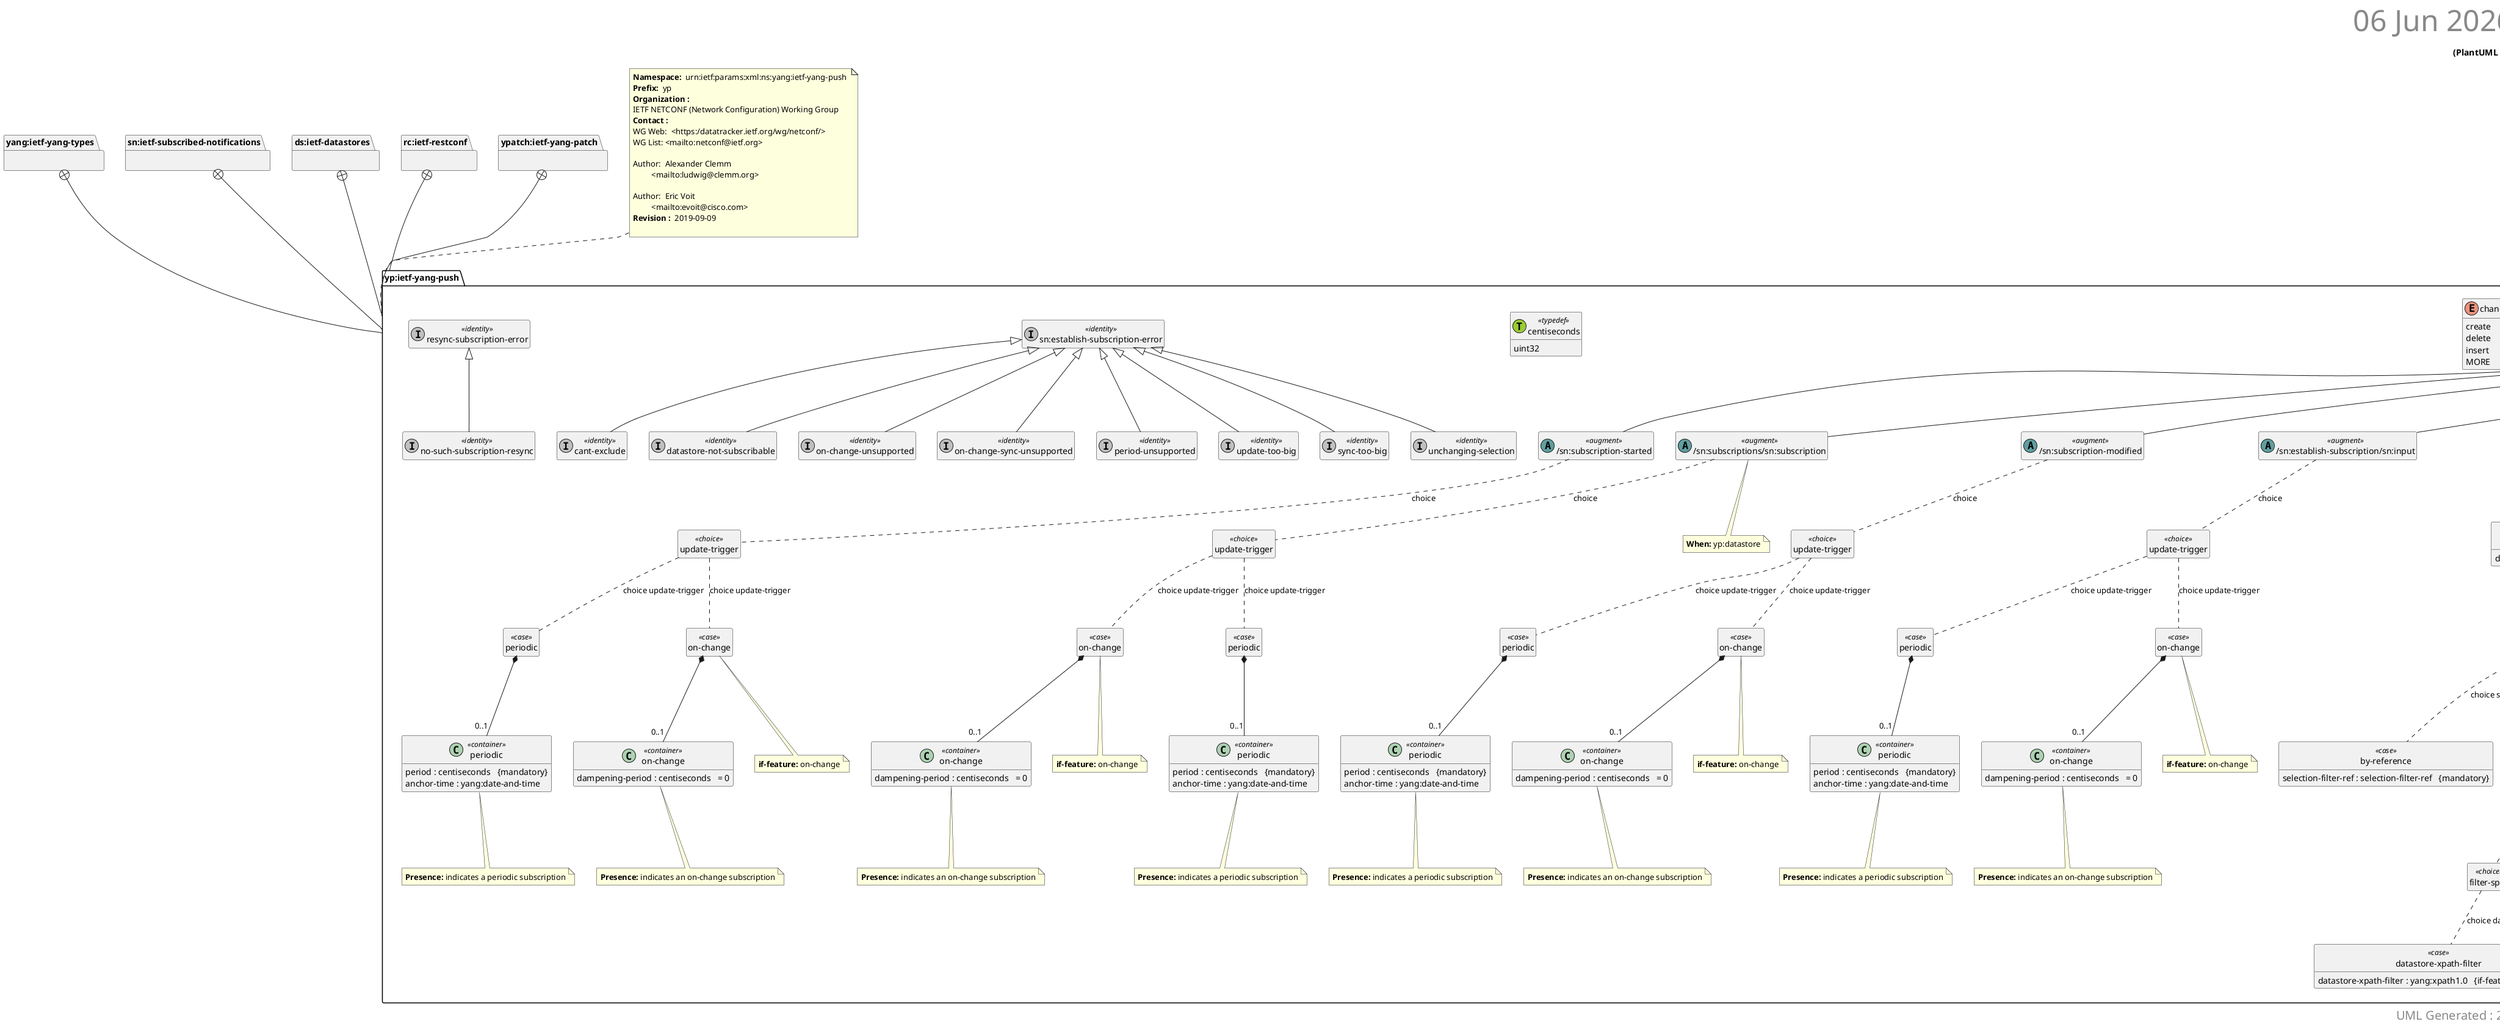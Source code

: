 'Download plantuml from http://plantuml.sourceforge.net/ 
'Generate png with java -jar plantuml.jar <file> 
'Output in img/<module>.png 
'If Java spits out memory error increase heap size with java -Xmx1024m  -jar plantuml.jar <file> 
@startuml img/%filename() (PlantUML %version()).png 
hide empty fields 
hide empty methods 
hide <<case>> circle
hide <<augment>> circle
hide <<choice>> circle
hide <<leafref>> stereotype
hide <<leafref>> circle
page 1x1 
Title %filename() (PlantUML %version()) 
center header
 <size:48> %date('dd MMM yyyy HH:mm:ss') </size>
 endheader 
package "yang:ietf-yang-types" as yang_ietf_yang_types { 
} 
package "sn:ietf-subscribed-notifications" as sn_ietf_subscribed_notifications { 
} 
package "ds:ietf-datastores" as ds_ietf_datastores { 
} 
package "rc:ietf-restconf" as rc_ietf_restconf { 
} 
package "ypatch:ietf-yang-patch" as ypatch_ietf_yang_patch { 
} 
package "yp:ietf-yang-push" as yp_ietf_yang_push { 
} 
note top of yp_ietf_yang_push : <b>Namespace: </b> urn:ietf:params:xml:ns:yang:ietf-yang-push \n<b>Prefix: </b> yp \n<b>Organization : </b>\nIETF NETCONF (Network Configuration) Working Group \n<b>Contact : </b>\nWG Web:  <https:/datatracker.ietf.org/wg/netconf/> \nWG List: <mailto:netconf@ietf.org> \n \nAuthor:  Alexander Clemm \n         <mailto:ludwig@clemm.org> \n \nAuthor:  Eric Voit \n         <mailto:evoit@cisco.com> \n<b>Revision : </b> 2019-09-09 \n
package "yp:ietf-yang-push" as yp_ietf_yang_push { 
class "ietf-yang-push" as ietf_yang_push << (M, #33CCFF) module>> 
ietf_yang_push : feature : on-change 
enum "change-type" as ietf_yang_push_I_change_type {
create
delete
insert
MORE
}
class "selection-filter-ref" as selection_filter_ref << (T, YellowGreen) typedef>>
selection_filter_ref : leafref : /sn:filters/yp:selection-filter/yp:filter-id
class "centiseconds" as centiseconds << (T, YellowGreen) typedef>>
centiseconds : uint32
ietf_yang_push : resync-subscription( in: id)
class "/sn:establish-subscription/sn:input" as sn_establish_subscription_sn_input << (A,CadetBlue) augment>>
ietf_yang_push *--  sn_establish_subscription_sn_input 
class "update-trigger" as ietf_yang_push_I__sn_establish_subscription_sn_input_I_update_trigger <<choice>> 
sn_establish_subscription_sn_input .. ietf_yang_push_I__sn_establish_subscription_sn_input_I_update_trigger : choice 
class "periodic" as ietf_yang_push_I__sn_establish_subscription_sn_input_I_update_trigger_I_periodic_case <<case>>
ietf_yang_push_I__sn_establish_subscription_sn_input_I_update_trigger .. ietf_yang_push_I__sn_establish_subscription_sn_input_I_update_trigger_I_periodic_case  : choice update-trigger
class "periodic" as  ietf_yang_push_I__sn_establish_subscription_sn_input_I_update_trigger_I_periodic_I_periodic <<container>> 
ietf_yang_push_I__sn_establish_subscription_sn_input_I_update_trigger_I_periodic_case *-- "0..1" ietf_yang_push_I__sn_establish_subscription_sn_input_I_update_trigger_I_periodic_I_periodic 
note bottom of ietf_yang_push_I__sn_establish_subscription_sn_input_I_update_trigger_I_periodic_I_periodic
<b>Presence: </b>indicates a periodic subscription
end note 
ietf_yang_push_I__sn_establish_subscription_sn_input_I_update_trigger_I_periodic_I_periodic : period : centiseconds   {mandatory}
ietf_yang_push_I__sn_establish_subscription_sn_input_I_update_trigger_I_periodic_I_periodic : anchor-time : yang:date-and-time  
class "on-change" as ietf_yang_push_I__sn_establish_subscription_sn_input_I_update_trigger_I_on_change_case <<case>>
ietf_yang_push_I__sn_establish_subscription_sn_input_I_update_trigger .. ietf_yang_push_I__sn_establish_subscription_sn_input_I_update_trigger_I_on_change_case  : choice update-trigger
note bottom of ietf_yang_push_I__sn_establish_subscription_sn_input_I_update_trigger_I_on_change_case
<b>if-feature: </b>on-change
end note 
class "on-change" as  ietf_yang_push_I__sn_establish_subscription_sn_input_I_update_trigger_I_on_change_I_on_change <<container>> 
ietf_yang_push_I__sn_establish_subscription_sn_input_I_update_trigger_I_on_change_case *-- "0..1" ietf_yang_push_I__sn_establish_subscription_sn_input_I_update_trigger_I_on_change_I_on_change 
note bottom of ietf_yang_push_I__sn_establish_subscription_sn_input_I_update_trigger_I_on_change_I_on_change
<b>Presence: </b>indicates an on-change subscription
end note 
ietf_yang_push_I__sn_establish_subscription_sn_input_I_update_trigger_I_on_change_I_on_change : dampening-period : centiseconds   = 0 
class "/sn:establish-subscription/sn:input/sn:target" as sn_establish_subscription_sn_input_sn_target << (A,CadetBlue) augment>>
ietf_yang_push *--  sn_establish_subscription_sn_input_sn_target 
class "datastore" as ietf_subscribed_notifications_I_establish_subscription_I_input_I_target_I_datastore_case <<case>>
sn_establish_subscription_sn_input_sn_target .. ietf_subscribed_notifications_I_establish_subscription_I_input_I_target_I_datastore_case  : choice target
ietf_subscribed_notifications_I_establish_subscription_I_input_I_target_I_datastore_case : datastore : identityref {ds:datastore}   {mandatory}
class "selection-filter" as ietf_subscribed_notifications_I_establish_subscription_I_input_I_target_I_datastore_I_selection_filter <<choice>> 
ietf_subscribed_notifications_I_establish_subscription_I_input_I_target_I_datastore_case .. ietf_subscribed_notifications_I_establish_subscription_I_input_I_target_I_datastore_I_selection_filter : choice 
class "by-reference" as ietf_subscribed_notifications_I_establish_subscription_I_input_I_target_I_datastore_I_selection_filter_I_by_reference_case <<case>>
ietf_subscribed_notifications_I_establish_subscription_I_input_I_target_I_datastore_I_selection_filter .. ietf_subscribed_notifications_I_establish_subscription_I_input_I_target_I_datastore_I_selection_filter_I_by_reference_case  : choice selection-filter
ietf_subscribed_notifications_I_establish_subscription_I_input_I_target_I_datastore_I_selection_filter_I_by_reference_case : selection-filter-ref : selection-filter-ref   {mandatory}
class "within-subscription" as ietf_subscribed_notifications_I_establish_subscription_I_input_I_target_I_datastore_I_selection_filter_I_within_subscription_case <<case>>
ietf_subscribed_notifications_I_establish_subscription_I_input_I_target_I_datastore_I_selection_filter .. ietf_subscribed_notifications_I_establish_subscription_I_input_I_target_I_datastore_I_selection_filter_I_within_subscription_case  : choice selection-filter
class "filter-spec" as ietf_subscribed_notifications_I_establish_subscription_I_input_I_target_I_datastore_I_selection_filter_I_within_subscription_I_filter_spec <<choice>> 
ietf_subscribed_notifications_I_establish_subscription_I_input_I_target_I_datastore_I_selection_filter_I_within_subscription_case .. ietf_subscribed_notifications_I_establish_subscription_I_input_I_target_I_datastore_I_selection_filter_I_within_subscription_I_filter_spec : choice 
class "datastore-xpath-filter" as ietf_subscribed_notifications_I_establish_subscription_I_input_I_target_I_datastore_I_selection_filter_I_within_subscription_I_filter_spec_I_datastore_xpath_filter_case <<case>> 
ietf_subscribed_notifications_I_establish_subscription_I_input_I_target_I_datastore_I_selection_filter_I_within_subscription_I_filter_spec .. ietf_subscribed_notifications_I_establish_subscription_I_input_I_target_I_datastore_I_selection_filter_I_within_subscription_I_filter_spec_I_datastore_xpath_filter_case : choice datastore-xpath-filter
ietf_subscribed_notifications_I_establish_subscription_I_input_I_target_I_datastore_I_selection_filter_I_within_subscription_I_filter_spec_I_datastore_xpath_filter_case : datastore-xpath-filter : yang:xpath1.0   {if-feature : sn:xpath}
class "/sn:modify-subscription/sn:input" as sn_modify_subscription_sn_input << (A,CadetBlue) augment>>
ietf_yang_push *--  sn_modify_subscription_sn_input 
class "update-trigger" as ietf_yang_push_I__sn_modify_subscription_sn_input_I_update_trigger <<choice>> 
sn_modify_subscription_sn_input .. ietf_yang_push_I__sn_modify_subscription_sn_input_I_update_trigger : choice 
class "periodic" as ietf_yang_push_I__sn_modify_subscription_sn_input_I_update_trigger_I_periodic_case <<case>>
ietf_yang_push_I__sn_modify_subscription_sn_input_I_update_trigger .. ietf_yang_push_I__sn_modify_subscription_sn_input_I_update_trigger_I_periodic_case  : choice update-trigger
class "periodic" as  ietf_yang_push_I__sn_modify_subscription_sn_input_I_update_trigger_I_periodic_I_periodic <<container>> 
ietf_yang_push_I__sn_modify_subscription_sn_input_I_update_trigger_I_periodic_case *-- "0..1" ietf_yang_push_I__sn_modify_subscription_sn_input_I_update_trigger_I_periodic_I_periodic 
note bottom of ietf_yang_push_I__sn_modify_subscription_sn_input_I_update_trigger_I_periodic_I_periodic
<b>Presence: </b>indicates a periodic subscription
end note 
ietf_yang_push_I__sn_modify_subscription_sn_input_I_update_trigger_I_periodic_I_periodic : period : centiseconds   {mandatory}
ietf_yang_push_I__sn_modify_subscription_sn_input_I_update_trigger_I_periodic_I_periodic : anchor-time : yang:date-and-time  
class "on-change" as ietf_yang_push_I__sn_modify_subscription_sn_input_I_update_trigger_I_on_change_case <<case>>
ietf_yang_push_I__sn_modify_subscription_sn_input_I_update_trigger .. ietf_yang_push_I__sn_modify_subscription_sn_input_I_update_trigger_I_on_change_case  : choice update-trigger
note bottom of ietf_yang_push_I__sn_modify_subscription_sn_input_I_update_trigger_I_on_change_case
<b>if-feature: </b>on-change
end note 
class "on-change" as  ietf_yang_push_I__sn_modify_subscription_sn_input_I_update_trigger_I_on_change_I_on_change <<container>> 
ietf_yang_push_I__sn_modify_subscription_sn_input_I_update_trigger_I_on_change_case *-- "0..1" ietf_yang_push_I__sn_modify_subscription_sn_input_I_update_trigger_I_on_change_I_on_change 
note bottom of ietf_yang_push_I__sn_modify_subscription_sn_input_I_update_trigger_I_on_change_I_on_change
<b>Presence: </b>indicates an on-change subscription
end note 
ietf_yang_push_I__sn_modify_subscription_sn_input_I_update_trigger_I_on_change_I_on_change : dampening-period : centiseconds   = 0 
class "/sn:modify-subscription/sn:input/sn:target" as sn_modify_subscription_sn_input_sn_target << (A,CadetBlue) augment>>
ietf_yang_push *--  sn_modify_subscription_sn_input_sn_target 
class "datastore" as ietf_subscribed_notifications_I_modify_subscription_I_input_I_target_I_datastore_case <<case>>
sn_modify_subscription_sn_input_sn_target .. ietf_subscribed_notifications_I_modify_subscription_I_input_I_target_I_datastore_case  : choice target
ietf_subscribed_notifications_I_modify_subscription_I_input_I_target_I_datastore_case : datastore : identityref {ds:datastore}   {mandatory}
class "selection-filter" as ietf_subscribed_notifications_I_modify_subscription_I_input_I_target_I_datastore_I_selection_filter <<choice>> 
ietf_subscribed_notifications_I_modify_subscription_I_input_I_target_I_datastore_case .. ietf_subscribed_notifications_I_modify_subscription_I_input_I_target_I_datastore_I_selection_filter : choice 
class "by-reference" as ietf_subscribed_notifications_I_modify_subscription_I_input_I_target_I_datastore_I_selection_filter_I_by_reference_case <<case>>
ietf_subscribed_notifications_I_modify_subscription_I_input_I_target_I_datastore_I_selection_filter .. ietf_subscribed_notifications_I_modify_subscription_I_input_I_target_I_datastore_I_selection_filter_I_by_reference_case  : choice selection-filter
ietf_subscribed_notifications_I_modify_subscription_I_input_I_target_I_datastore_I_selection_filter_I_by_reference_case : selection-filter-ref : selection-filter-ref   {mandatory}
class "within-subscription" as ietf_subscribed_notifications_I_modify_subscription_I_input_I_target_I_datastore_I_selection_filter_I_within_subscription_case <<case>>
ietf_subscribed_notifications_I_modify_subscription_I_input_I_target_I_datastore_I_selection_filter .. ietf_subscribed_notifications_I_modify_subscription_I_input_I_target_I_datastore_I_selection_filter_I_within_subscription_case  : choice selection-filter
class "filter-spec" as ietf_subscribed_notifications_I_modify_subscription_I_input_I_target_I_datastore_I_selection_filter_I_within_subscription_I_filter_spec <<choice>> 
ietf_subscribed_notifications_I_modify_subscription_I_input_I_target_I_datastore_I_selection_filter_I_within_subscription_case .. ietf_subscribed_notifications_I_modify_subscription_I_input_I_target_I_datastore_I_selection_filter_I_within_subscription_I_filter_spec : choice 
class "datastore-xpath-filter" as ietf_subscribed_notifications_I_modify_subscription_I_input_I_target_I_datastore_I_selection_filter_I_within_subscription_I_filter_spec_I_datastore_xpath_filter_case <<case>> 
ietf_subscribed_notifications_I_modify_subscription_I_input_I_target_I_datastore_I_selection_filter_I_within_subscription_I_filter_spec .. ietf_subscribed_notifications_I_modify_subscription_I_input_I_target_I_datastore_I_selection_filter_I_within_subscription_I_filter_spec_I_datastore_xpath_filter_case : choice datastore-xpath-filter
ietf_subscribed_notifications_I_modify_subscription_I_input_I_target_I_datastore_I_selection_filter_I_within_subscription_I_filter_spec_I_datastore_xpath_filter_case : datastore-xpath-filter : yang:xpath1.0   {if-feature : sn:xpath}
class "push-update" as ietf_yang_push_I_push_update << (N,#00D1B2) notification>> 
ietf_yang_push -- ietf_yang_push_I_push_update : notification 
ietf_yang_push_I_push_update : id : sn:subscription-id  
ietf_yang_push_I_push_update : incomplete-update : empty  
class "push-change-update" as ietf_yang_push_I_push_change_update << (N,#00D1B2) notification>> 
ietf_yang_push -- ietf_yang_push_I_push_change_update : notification 
note bottom of ietf_yang_push_I_push_change_update
<b>if-feature: </b>on-change
end note 
ietf_yang_push_I_push_change_update : id : sn:subscription-id  
class "datastore-changes" as  ietf_yang_push_I_push_change_update_I_datastore_changes <<container>> 
ietf_yang_push_I_push_change_update *-- "1" ietf_yang_push_I_push_change_update_I_datastore_changes 
class "yang-patch" as  ietf_yang_push_I_push_change_update_I_datastore_changes_I_yang_patch <<container>> 
ietf_yang_push_I_push_change_update_I_datastore_changes *-- "1" ietf_yang_push_I_push_change_update_I_datastore_changes_I_yang_patch 
ietf_yang_push_I_push_change_update_I_datastore_changes_I_yang_patch : patch-id : string   {mandatory}
ietf_yang_push_I_push_change_update_I_datastore_changes_I_yang_patch : comment : string  
class "edit" as ietf_yang_push_I_push_change_update_I_datastore_changes_I_yang_patch_I_edit << (L, #FF7700) list>> 
ietf_yang_push_I_push_change_update_I_datastore_changes_I_yang_patch *-- "0..N" ietf_yang_push_I_push_change_update_I_datastore_changes_I_yang_patch_I_edit : ordered-by : user
ietf_yang_push_I_push_change_update_I_datastore_changes_I_yang_patch_I_edit : +edit-id : string  {key} 
ietf_yang_push_I_push_change_update_I_datastore_changes_I_yang_patch_I_edit : operation : enumeration : {create,delete,insert,...}   {mandatory}
ietf_yang_push_I_push_change_update_I_datastore_changes_I_yang_patch_I_edit : target : target-resource-offset   {mandatory}
ietf_yang_push_I_push_change_update_I_datastore_changes_I_yang_patch_I_edit : point : target-resource-offset  
note bottom of ietf_yang_push_I_push_change_update_I_datastore_changes_I_yang_patch_I_edit
<b>When</b> (point):
(../operation = 'insert' or ../operation = 'move')and (../where = 'before' or ../where = 'after')

end note 
ietf_yang_push_I_push_change_update_I_datastore_changes_I_yang_patch_I_edit : where : enumeration : {before,after,first,...}   = last 
note bottom of ietf_yang_push_I_push_change_update_I_datastore_changes_I_yang_patch_I_edit
<b>When</b> (where):
../operation = 'insert' or ../operation = 'move'

end note 
ietf_yang_push_I_push_change_update : incomplete-update : empty  
class "/sn:subscription-started" as sn_subscription_started << (A,CadetBlue) augment>>
ietf_yang_push *--  sn_subscription_started 
class "update-trigger" as ietf_yang_push_I__sn_subscription_started_I_update_trigger <<choice>> 
sn_subscription_started .. ietf_yang_push_I__sn_subscription_started_I_update_trigger : choice 
class "periodic" as ietf_yang_push_I__sn_subscription_started_I_update_trigger_I_periodic_case <<case>>
ietf_yang_push_I__sn_subscription_started_I_update_trigger .. ietf_yang_push_I__sn_subscription_started_I_update_trigger_I_periodic_case  : choice update-trigger
class "periodic" as  ietf_yang_push_I__sn_subscription_started_I_update_trigger_I_periodic_I_periodic <<container>> 
ietf_yang_push_I__sn_subscription_started_I_update_trigger_I_periodic_case *-- "0..1" ietf_yang_push_I__sn_subscription_started_I_update_trigger_I_periodic_I_periodic 
note bottom of ietf_yang_push_I__sn_subscription_started_I_update_trigger_I_periodic_I_periodic
<b>Presence: </b>indicates a periodic subscription
end note 
ietf_yang_push_I__sn_subscription_started_I_update_trigger_I_periodic_I_periodic : period : centiseconds   {mandatory}
ietf_yang_push_I__sn_subscription_started_I_update_trigger_I_periodic_I_periodic : anchor-time : yang:date-and-time  
class "on-change" as ietf_yang_push_I__sn_subscription_started_I_update_trigger_I_on_change_case <<case>>
ietf_yang_push_I__sn_subscription_started_I_update_trigger .. ietf_yang_push_I__sn_subscription_started_I_update_trigger_I_on_change_case  : choice update-trigger
note bottom of ietf_yang_push_I__sn_subscription_started_I_update_trigger_I_on_change_case
<b>if-feature: </b>on-change
end note 
class "on-change" as  ietf_yang_push_I__sn_subscription_started_I_update_trigger_I_on_change_I_on_change <<container>> 
ietf_yang_push_I__sn_subscription_started_I_update_trigger_I_on_change_case *-- "0..1" ietf_yang_push_I__sn_subscription_started_I_update_trigger_I_on_change_I_on_change 
note bottom of ietf_yang_push_I__sn_subscription_started_I_update_trigger_I_on_change_I_on_change
<b>Presence: </b>indicates an on-change subscription
end note 
ietf_yang_push_I__sn_subscription_started_I_update_trigger_I_on_change_I_on_change : dampening-period : centiseconds   = 0 
class "/sn:subscription-started/sn:target" as sn_subscription_started_sn_target << (A,CadetBlue) augment>>
ietf_yang_push *--  sn_subscription_started_sn_target 
class "datastore" as ietf_subscribed_notifications_I_subscription_started_I_target_I_datastore_case <<case>>
sn_subscription_started_sn_target .. ietf_subscribed_notifications_I_subscription_started_I_target_I_datastore_case  : choice target
ietf_subscribed_notifications_I_subscription_started_I_target_I_datastore_case : datastore : identityref {ds:datastore}   {mandatory}
class "selection-filter" as ietf_subscribed_notifications_I_subscription_started_I_target_I_datastore_I_selection_filter <<choice>> 
ietf_subscribed_notifications_I_subscription_started_I_target_I_datastore_case .. ietf_subscribed_notifications_I_subscription_started_I_target_I_datastore_I_selection_filter : choice 
class "by-reference" as ietf_subscribed_notifications_I_subscription_started_I_target_I_datastore_I_selection_filter_I_by_reference_case <<case>>
ietf_subscribed_notifications_I_subscription_started_I_target_I_datastore_I_selection_filter .. ietf_subscribed_notifications_I_subscription_started_I_target_I_datastore_I_selection_filter_I_by_reference_case  : choice selection-filter
ietf_subscribed_notifications_I_subscription_started_I_target_I_datastore_I_selection_filter_I_by_reference_case : selection-filter-ref : selection-filter-ref   {mandatory}
class "within-subscription" as ietf_subscribed_notifications_I_subscription_started_I_target_I_datastore_I_selection_filter_I_within_subscription_case <<case>>
ietf_subscribed_notifications_I_subscription_started_I_target_I_datastore_I_selection_filter .. ietf_subscribed_notifications_I_subscription_started_I_target_I_datastore_I_selection_filter_I_within_subscription_case  : choice selection-filter
class "filter-spec" as ietf_subscribed_notifications_I_subscription_started_I_target_I_datastore_I_selection_filter_I_within_subscription_I_filter_spec <<choice>> 
ietf_subscribed_notifications_I_subscription_started_I_target_I_datastore_I_selection_filter_I_within_subscription_case .. ietf_subscribed_notifications_I_subscription_started_I_target_I_datastore_I_selection_filter_I_within_subscription_I_filter_spec : choice 
class "datastore-xpath-filter" as ietf_subscribed_notifications_I_subscription_started_I_target_I_datastore_I_selection_filter_I_within_subscription_I_filter_spec_I_datastore_xpath_filter_case <<case>> 
ietf_subscribed_notifications_I_subscription_started_I_target_I_datastore_I_selection_filter_I_within_subscription_I_filter_spec .. ietf_subscribed_notifications_I_subscription_started_I_target_I_datastore_I_selection_filter_I_within_subscription_I_filter_spec_I_datastore_xpath_filter_case : choice datastore-xpath-filter
ietf_subscribed_notifications_I_subscription_started_I_target_I_datastore_I_selection_filter_I_within_subscription_I_filter_spec_I_datastore_xpath_filter_case : datastore-xpath-filter : yang:xpath1.0   {if-feature : sn:xpath}
class "/sn:subscription-modified" as sn_subscription_modified << (A,CadetBlue) augment>>
ietf_yang_push *--  sn_subscription_modified 
class "update-trigger" as ietf_yang_push_I__sn_subscription_modified_I_update_trigger <<choice>> 
sn_subscription_modified .. ietf_yang_push_I__sn_subscription_modified_I_update_trigger : choice 
class "periodic" as ietf_yang_push_I__sn_subscription_modified_I_update_trigger_I_periodic_case <<case>>
ietf_yang_push_I__sn_subscription_modified_I_update_trigger .. ietf_yang_push_I__sn_subscription_modified_I_update_trigger_I_periodic_case  : choice update-trigger
class "periodic" as  ietf_yang_push_I__sn_subscription_modified_I_update_trigger_I_periodic_I_periodic <<container>> 
ietf_yang_push_I__sn_subscription_modified_I_update_trigger_I_periodic_case *-- "0..1" ietf_yang_push_I__sn_subscription_modified_I_update_trigger_I_periodic_I_periodic 
note bottom of ietf_yang_push_I__sn_subscription_modified_I_update_trigger_I_periodic_I_periodic
<b>Presence: </b>indicates a periodic subscription
end note 
ietf_yang_push_I__sn_subscription_modified_I_update_trigger_I_periodic_I_periodic : period : centiseconds   {mandatory}
ietf_yang_push_I__sn_subscription_modified_I_update_trigger_I_periodic_I_periodic : anchor-time : yang:date-and-time  
class "on-change" as ietf_yang_push_I__sn_subscription_modified_I_update_trigger_I_on_change_case <<case>>
ietf_yang_push_I__sn_subscription_modified_I_update_trigger .. ietf_yang_push_I__sn_subscription_modified_I_update_trigger_I_on_change_case  : choice update-trigger
note bottom of ietf_yang_push_I__sn_subscription_modified_I_update_trigger_I_on_change_case
<b>if-feature: </b>on-change
end note 
class "on-change" as  ietf_yang_push_I__sn_subscription_modified_I_update_trigger_I_on_change_I_on_change <<container>> 
ietf_yang_push_I__sn_subscription_modified_I_update_trigger_I_on_change_case *-- "0..1" ietf_yang_push_I__sn_subscription_modified_I_update_trigger_I_on_change_I_on_change 
note bottom of ietf_yang_push_I__sn_subscription_modified_I_update_trigger_I_on_change_I_on_change
<b>Presence: </b>indicates an on-change subscription
end note 
ietf_yang_push_I__sn_subscription_modified_I_update_trigger_I_on_change_I_on_change : dampening-period : centiseconds   = 0 
class "/sn:subscription-modified/sn:target" as sn_subscription_modified_sn_target << (A,CadetBlue) augment>>
ietf_yang_push *--  sn_subscription_modified_sn_target 
class "datastore" as ietf_subscribed_notifications_I_subscription_modified_I_target_I_datastore_case <<case>>
sn_subscription_modified_sn_target .. ietf_subscribed_notifications_I_subscription_modified_I_target_I_datastore_case  : choice target
ietf_subscribed_notifications_I_subscription_modified_I_target_I_datastore_case : datastore : identityref {ds:datastore}   {mandatory}
class "selection-filter" as ietf_subscribed_notifications_I_subscription_modified_I_target_I_datastore_I_selection_filter <<choice>> 
ietf_subscribed_notifications_I_subscription_modified_I_target_I_datastore_case .. ietf_subscribed_notifications_I_subscription_modified_I_target_I_datastore_I_selection_filter : choice 
class "by-reference" as ietf_subscribed_notifications_I_subscription_modified_I_target_I_datastore_I_selection_filter_I_by_reference_case <<case>>
ietf_subscribed_notifications_I_subscription_modified_I_target_I_datastore_I_selection_filter .. ietf_subscribed_notifications_I_subscription_modified_I_target_I_datastore_I_selection_filter_I_by_reference_case  : choice selection-filter
ietf_subscribed_notifications_I_subscription_modified_I_target_I_datastore_I_selection_filter_I_by_reference_case : selection-filter-ref : selection-filter-ref   {mandatory}
class "within-subscription" as ietf_subscribed_notifications_I_subscription_modified_I_target_I_datastore_I_selection_filter_I_within_subscription_case <<case>>
ietf_subscribed_notifications_I_subscription_modified_I_target_I_datastore_I_selection_filter .. ietf_subscribed_notifications_I_subscription_modified_I_target_I_datastore_I_selection_filter_I_within_subscription_case  : choice selection-filter
class "filter-spec" as ietf_subscribed_notifications_I_subscription_modified_I_target_I_datastore_I_selection_filter_I_within_subscription_I_filter_spec <<choice>> 
ietf_subscribed_notifications_I_subscription_modified_I_target_I_datastore_I_selection_filter_I_within_subscription_case .. ietf_subscribed_notifications_I_subscription_modified_I_target_I_datastore_I_selection_filter_I_within_subscription_I_filter_spec : choice 
class "datastore-xpath-filter" as ietf_subscribed_notifications_I_subscription_modified_I_target_I_datastore_I_selection_filter_I_within_subscription_I_filter_spec_I_datastore_xpath_filter_case <<case>> 
ietf_subscribed_notifications_I_subscription_modified_I_target_I_datastore_I_selection_filter_I_within_subscription_I_filter_spec .. ietf_subscribed_notifications_I_subscription_modified_I_target_I_datastore_I_selection_filter_I_within_subscription_I_filter_spec_I_datastore_xpath_filter_case : choice datastore-xpath-filter
ietf_subscribed_notifications_I_subscription_modified_I_target_I_datastore_I_selection_filter_I_within_subscription_I_filter_spec_I_datastore_xpath_filter_case : datastore-xpath-filter : yang:xpath1.0   {if-feature : sn:xpath}
class "/sn:filters" as sn_filters << (A,CadetBlue) augment>>
ietf_yang_push *--  sn_filters 
class "selection-filter" as ietf_subscribed_notifications_I_filters_I_selection_filter << (L, #FF7700) list>> 
sn_filters *-- "0..N" ietf_subscribed_notifications_I_filters_I_selection_filter 
ietf_subscribed_notifications_I_filters_I_selection_filter : +filter-id : string  {key} 
class "filter-spec" as ietf_subscribed_notifications_I_filters_I_selection_filter_I_filter_spec <<choice>> 
ietf_subscribed_notifications_I_filters_I_selection_filter .. ietf_subscribed_notifications_I_filters_I_selection_filter_I_filter_spec : choice 
class "datastore-xpath-filter" as ietf_subscribed_notifications_I_filters_I_selection_filter_I_filter_spec_I_datastore_xpath_filter_case <<case>> 
ietf_subscribed_notifications_I_filters_I_selection_filter_I_filter_spec .. ietf_subscribed_notifications_I_filters_I_selection_filter_I_filter_spec_I_datastore_xpath_filter_case : choice datastore-xpath-filter
ietf_subscribed_notifications_I_filters_I_selection_filter_I_filter_spec_I_datastore_xpath_filter_case : datastore-xpath-filter : yang:xpath1.0   {if-feature : sn:xpath}
class "/sn:subscriptions/sn:subscription" as sn_subscriptions_sn_subscription << (A,CadetBlue) augment>>
ietf_yang_push *--  sn_subscriptions_sn_subscription 
note bottom of sn_subscriptions_sn_subscription
<b>When: </b>yp:datastore
end note 
class "update-trigger" as ietf_yang_push_I__sn_subscriptions_sn_subscription_I_update_trigger <<choice>> 
sn_subscriptions_sn_subscription .. ietf_yang_push_I__sn_subscriptions_sn_subscription_I_update_trigger : choice 
class "periodic" as ietf_yang_push_I__sn_subscriptions_sn_subscription_I_update_trigger_I_periodic_case <<case>>
ietf_yang_push_I__sn_subscriptions_sn_subscription_I_update_trigger .. ietf_yang_push_I__sn_subscriptions_sn_subscription_I_update_trigger_I_periodic_case  : choice update-trigger
class "periodic" as  ietf_yang_push_I__sn_subscriptions_sn_subscription_I_update_trigger_I_periodic_I_periodic <<container>> 
ietf_yang_push_I__sn_subscriptions_sn_subscription_I_update_trigger_I_periodic_case *-- "0..1" ietf_yang_push_I__sn_subscriptions_sn_subscription_I_update_trigger_I_periodic_I_periodic 
note bottom of ietf_yang_push_I__sn_subscriptions_sn_subscription_I_update_trigger_I_periodic_I_periodic
<b>Presence: </b>indicates a periodic subscription
end note 
ietf_yang_push_I__sn_subscriptions_sn_subscription_I_update_trigger_I_periodic_I_periodic : period : centiseconds   {mandatory}
ietf_yang_push_I__sn_subscriptions_sn_subscription_I_update_trigger_I_periodic_I_periodic : anchor-time : yang:date-and-time  
class "on-change" as ietf_yang_push_I__sn_subscriptions_sn_subscription_I_update_trigger_I_on_change_case <<case>>
ietf_yang_push_I__sn_subscriptions_sn_subscription_I_update_trigger .. ietf_yang_push_I__sn_subscriptions_sn_subscription_I_update_trigger_I_on_change_case  : choice update-trigger
note bottom of ietf_yang_push_I__sn_subscriptions_sn_subscription_I_update_trigger_I_on_change_case
<b>if-feature: </b>on-change
end note 
class "on-change" as  ietf_yang_push_I__sn_subscriptions_sn_subscription_I_update_trigger_I_on_change_I_on_change <<container>> 
ietf_yang_push_I__sn_subscriptions_sn_subscription_I_update_trigger_I_on_change_case *-- "0..1" ietf_yang_push_I__sn_subscriptions_sn_subscription_I_update_trigger_I_on_change_I_on_change 
note bottom of ietf_yang_push_I__sn_subscriptions_sn_subscription_I_update_trigger_I_on_change_I_on_change
<b>Presence: </b>indicates an on-change subscription
end note 
ietf_yang_push_I__sn_subscriptions_sn_subscription_I_update_trigger_I_on_change_I_on_change : dampening-period : centiseconds   = 0 
class "/sn:subscriptions/sn:subscription/sn:target" as sn_subscriptions_sn_subscription_sn_target << (A,CadetBlue) augment>>
ietf_yang_push *--  sn_subscriptions_sn_subscription_sn_target 
class "datastore" as ietf_subscribed_notifications_I_subscriptions_I_subscription_I_target_I_datastore_case <<case>>
sn_subscriptions_sn_subscription_sn_target .. ietf_subscribed_notifications_I_subscriptions_I_subscription_I_target_I_datastore_case  : choice target
ietf_subscribed_notifications_I_subscriptions_I_subscription_I_target_I_datastore_case : datastore : identityref {ds:datastore}   {mandatory}
class "selection-filter" as ietf_subscribed_notifications_I_subscriptions_I_subscription_I_target_I_datastore_I_selection_filter <<choice>> 
ietf_subscribed_notifications_I_subscriptions_I_subscription_I_target_I_datastore_case .. ietf_subscribed_notifications_I_subscriptions_I_subscription_I_target_I_datastore_I_selection_filter : choice 
class "by-reference" as ietf_subscribed_notifications_I_subscriptions_I_subscription_I_target_I_datastore_I_selection_filter_I_by_reference_case <<case>>
ietf_subscribed_notifications_I_subscriptions_I_subscription_I_target_I_datastore_I_selection_filter .. ietf_subscribed_notifications_I_subscriptions_I_subscription_I_target_I_datastore_I_selection_filter_I_by_reference_case  : choice selection-filter
ietf_subscribed_notifications_I_subscriptions_I_subscription_I_target_I_datastore_I_selection_filter_I_by_reference_case : selection-filter-ref : selection-filter-ref   {mandatory}
class "within-subscription" as ietf_subscribed_notifications_I_subscriptions_I_subscription_I_target_I_datastore_I_selection_filter_I_within_subscription_case <<case>>
ietf_subscribed_notifications_I_subscriptions_I_subscription_I_target_I_datastore_I_selection_filter .. ietf_subscribed_notifications_I_subscriptions_I_subscription_I_target_I_datastore_I_selection_filter_I_within_subscription_case  : choice selection-filter
class "filter-spec" as ietf_subscribed_notifications_I_subscriptions_I_subscription_I_target_I_datastore_I_selection_filter_I_within_subscription_I_filter_spec <<choice>> 
ietf_subscribed_notifications_I_subscriptions_I_subscription_I_target_I_datastore_I_selection_filter_I_within_subscription_case .. ietf_subscribed_notifications_I_subscriptions_I_subscription_I_target_I_datastore_I_selection_filter_I_within_subscription_I_filter_spec : choice 
class "datastore-xpath-filter" as ietf_subscribed_notifications_I_subscriptions_I_subscription_I_target_I_datastore_I_selection_filter_I_within_subscription_I_filter_spec_I_datastore_xpath_filter_case <<case>> 
ietf_subscribed_notifications_I_subscriptions_I_subscription_I_target_I_datastore_I_selection_filter_I_within_subscription_I_filter_spec .. ietf_subscribed_notifications_I_subscriptions_I_subscription_I_target_I_datastore_I_selection_filter_I_within_subscription_I_filter_spec_I_datastore_xpath_filter_case : choice datastore-xpath-filter
ietf_subscribed_notifications_I_subscriptions_I_subscription_I_target_I_datastore_I_selection_filter_I_within_subscription_I_filter_spec_I_datastore_xpath_filter_case : datastore-xpath-filter : yang:xpath1.0   {if-feature : sn:xpath}
class "sn:establish-subscription-error" as sn_establish_subscription_error << (I,Silver) identity>> 
class "sn:establish-subscription-error" as sn_establish_subscription_error << (I,Silver) identity>> 
class "sn:establish-subscription-error" as sn_establish_subscription_error << (I,Silver) identity>> 
class "sn:establish-subscription-error" as sn_establish_subscription_error << (I,Silver) identity>> 
class "sn:establish-subscription-error" as sn_establish_subscription_error << (I,Silver) identity>> 
class "sn:establish-subscription-error" as sn_establish_subscription_error << (I,Silver) identity>> 
class "sn:establish-subscription-error" as sn_establish_subscription_error << (I,Silver) identity>> 
class "sn:establish-subscription-error" as sn_establish_subscription_error << (I,Silver) identity>> 
class "resync-subscription-error" as resync_subscription_error << (I,Silver) identity>> 
class "cant-exclude" as cant_exclude << (I,Silver) identity>> 
sn_establish_subscription_error <|-- cant_exclude 
class "datastore-not-subscribable" as datastore_not_subscribable << (I,Silver) identity>> 
sn_establish_subscription_error <|-- datastore_not_subscribable 
class "no-such-subscription-resync" as no_such_subscription_resync << (I,Silver) identity>> 
resync_subscription_error <|-- no_such_subscription_resync 
class "on-change-unsupported" as on_change_unsupported << (I,Silver) identity>> 
sn_establish_subscription_error <|-- on_change_unsupported 
class "on-change-sync-unsupported" as on_change_sync_unsupported << (I,Silver) identity>> 
sn_establish_subscription_error <|-- on_change_sync_unsupported 
class "period-unsupported" as period_unsupported << (I,Silver) identity>> 
sn_establish_subscription_error <|-- period_unsupported 
class "update-too-big" as update_too_big << (I,Silver) identity>> 
sn_establish_subscription_error <|-- update_too_big 
class "sync-too-big" as sync_too_big << (I,Silver) identity>> 
sn_establish_subscription_error <|-- sync_too_big 
class "unchanging-selection" as unchanging_selection << (I,Silver) identity>> 
sn_establish_subscription_error <|-- unchanging_selection 
class "/sn:filters/yp:selection-filter" as ietf_subscribed_notifications_I_filters_I_selection_filter <<leafref>> 
ietf_subscribed_notifications_I_establish_subscription_I_input_I_target_I_datastore_case-->ds_datastore: datastore
ietf_subscribed_notifications_I_modify_subscription_I_input_I_target_I_datastore_case-->ds_datastore: datastore
ietf_subscribed_notifications_I_subscription_started_I_target_I_datastore_case-->ds_datastore: datastore
ietf_subscribed_notifications_I_subscription_modified_I_target_I_datastore_case-->ds_datastore: datastore
ietf_subscribed_notifications_I_subscriptions_I_subscription_I_target_I_datastore_case-->ds_datastore: datastore
} 

yang_ietf_yang_types +-- yp_ietf_yang_push
sn_ietf_subscribed_notifications +-- yp_ietf_yang_push
ds_ietf_datastores +-- yp_ietf_yang_push
rc_ietf_restconf +-- yp_ietf_yang_push
ypatch_ietf_yang_patch +-- yp_ietf_yang_push
selection_filter_ref-->"yp:filter-id"ietf_subscribed_notifications_I_filters_I_selection_filter: selection-filter-ref
center footer
 <size:20> UML Generated : 2023-08-08 12:48 </size>
 endfooter 
@enduml 
